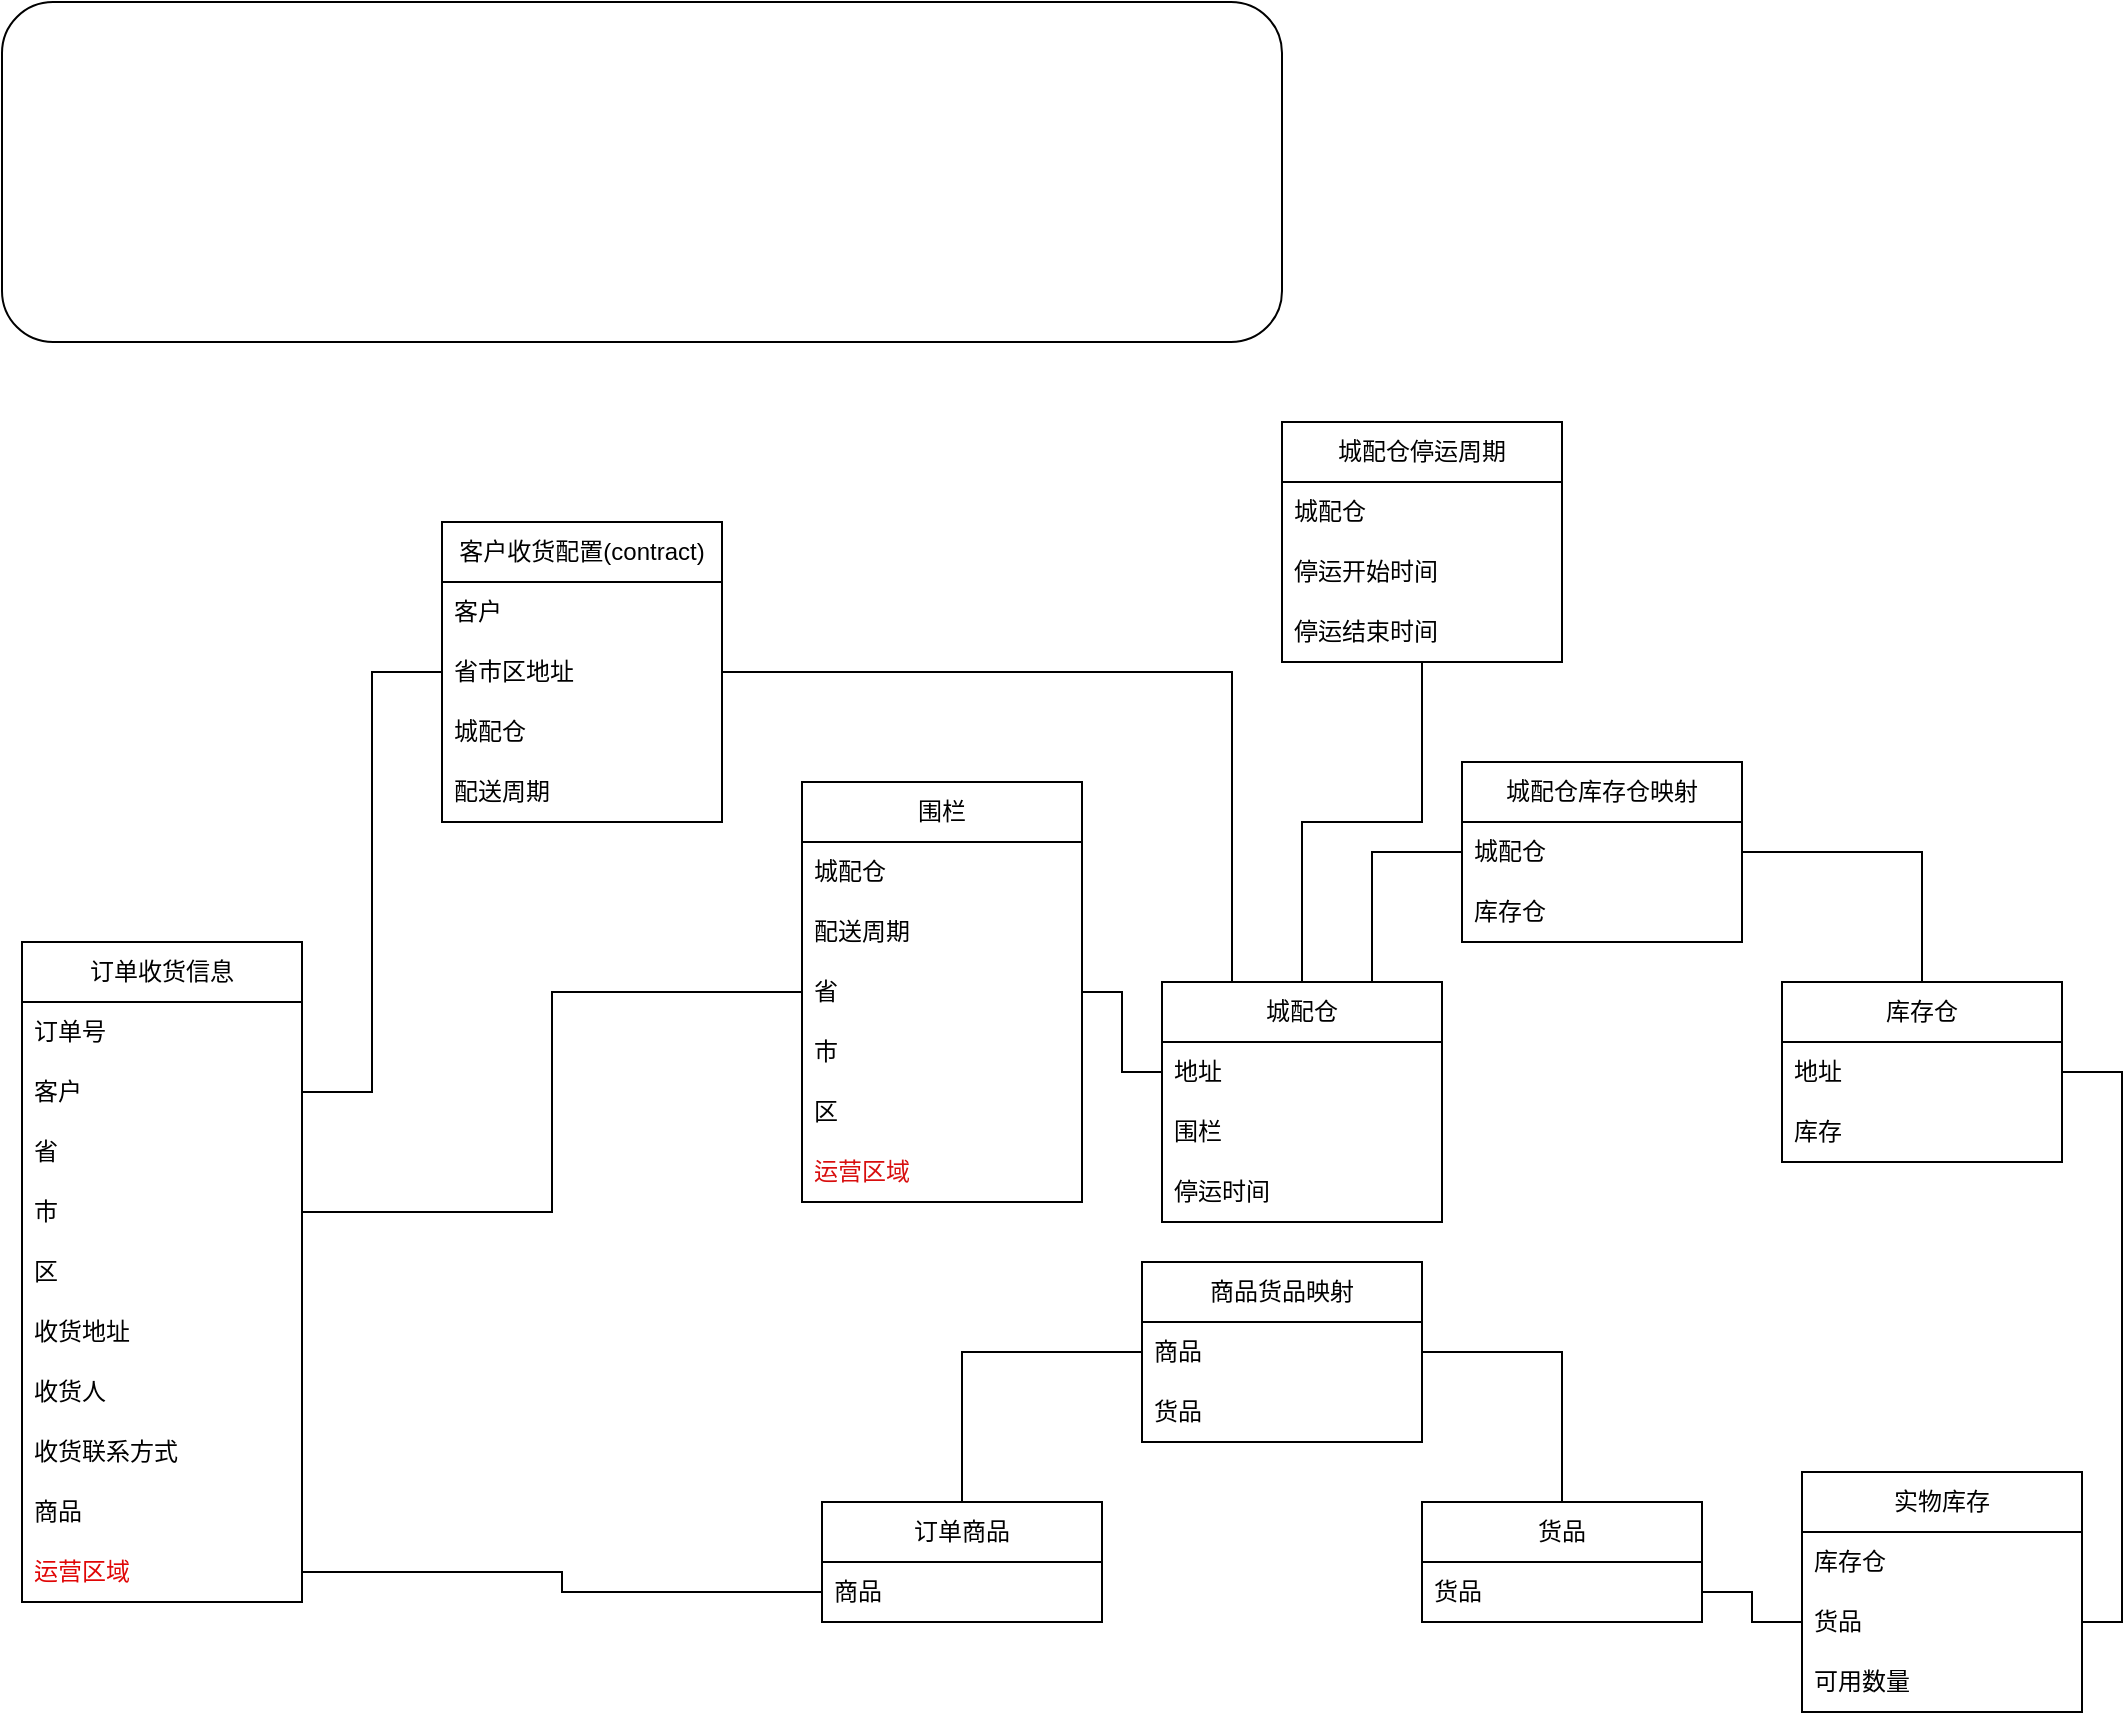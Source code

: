 <mxfile version="20.8.5" type="github">
  <diagram id="zY4P034wEPN2kZs8GRx3" name="第 1 页">
    <mxGraphModel dx="1026" dy="1780" grid="1" gridSize="10" guides="1" tooltips="1" connect="1" arrows="1" fold="1" page="1" pageScale="1" pageWidth="827" pageHeight="1169" math="0" shadow="0">
      <root>
        <mxCell id="0" />
        <mxCell id="1" parent="0" />
        <mxCell id="yz1jvYl0OhVdzaFBh-Qn-1" value="" style="rounded=1;whiteSpace=wrap;html=1;" vertex="1" parent="1">
          <mxGeometry x="80" y="-150" width="640" height="170" as="geometry" />
        </mxCell>
        <mxCell id="yz1jvYl0OhVdzaFBh-Qn-9" value="订单收货信息" style="swimlane;fontStyle=0;childLayout=stackLayout;horizontal=1;startSize=30;horizontalStack=0;resizeParent=1;resizeParentMax=0;resizeLast=0;collapsible=1;marginBottom=0;whiteSpace=wrap;html=1;" vertex="1" parent="1">
          <mxGeometry x="90" y="320" width="140" height="330" as="geometry" />
        </mxCell>
        <mxCell id="yz1jvYl0OhVdzaFBh-Qn-34" value="订单号" style="text;strokeColor=none;fillColor=none;align=left;verticalAlign=middle;spacingLeft=4;spacingRight=4;overflow=hidden;points=[[0,0.5],[1,0.5]];portConstraint=eastwest;rotatable=0;whiteSpace=wrap;html=1;" vertex="1" parent="yz1jvYl0OhVdzaFBh-Qn-9">
          <mxGeometry y="30" width="140" height="30" as="geometry" />
        </mxCell>
        <mxCell id="yz1jvYl0OhVdzaFBh-Qn-80" value="客户" style="text;strokeColor=none;fillColor=none;align=left;verticalAlign=middle;spacingLeft=4;spacingRight=4;overflow=hidden;points=[[0,0.5],[1,0.5]];portConstraint=eastwest;rotatable=0;whiteSpace=wrap;html=1;" vertex="1" parent="yz1jvYl0OhVdzaFBh-Qn-9">
          <mxGeometry y="60" width="140" height="30" as="geometry" />
        </mxCell>
        <mxCell id="yz1jvYl0OhVdzaFBh-Qn-60" value="省" style="text;strokeColor=none;fillColor=none;align=left;verticalAlign=middle;spacingLeft=4;spacingRight=4;overflow=hidden;points=[[0,0.5],[1,0.5]];portConstraint=eastwest;rotatable=0;whiteSpace=wrap;html=1;" vertex="1" parent="yz1jvYl0OhVdzaFBh-Qn-9">
          <mxGeometry y="90" width="140" height="30" as="geometry" />
        </mxCell>
        <mxCell id="yz1jvYl0OhVdzaFBh-Qn-59" value="市" style="text;strokeColor=none;fillColor=none;align=left;verticalAlign=middle;spacingLeft=4;spacingRight=4;overflow=hidden;points=[[0,0.5],[1,0.5]];portConstraint=eastwest;rotatable=0;whiteSpace=wrap;html=1;" vertex="1" parent="yz1jvYl0OhVdzaFBh-Qn-9">
          <mxGeometry y="120" width="140" height="30" as="geometry" />
        </mxCell>
        <mxCell id="yz1jvYl0OhVdzaFBh-Qn-58" value="区" style="text;strokeColor=none;fillColor=none;align=left;verticalAlign=middle;spacingLeft=4;spacingRight=4;overflow=hidden;points=[[0,0.5],[1,0.5]];portConstraint=eastwest;rotatable=0;whiteSpace=wrap;html=1;" vertex="1" parent="yz1jvYl0OhVdzaFBh-Qn-9">
          <mxGeometry y="150" width="140" height="30" as="geometry" />
        </mxCell>
        <mxCell id="yz1jvYl0OhVdzaFBh-Qn-10" value="收货地址" style="text;strokeColor=none;fillColor=none;align=left;verticalAlign=middle;spacingLeft=4;spacingRight=4;overflow=hidden;points=[[0,0.5],[1,0.5]];portConstraint=eastwest;rotatable=0;whiteSpace=wrap;html=1;" vertex="1" parent="yz1jvYl0OhVdzaFBh-Qn-9">
          <mxGeometry y="180" width="140" height="30" as="geometry" />
        </mxCell>
        <mxCell id="yz1jvYl0OhVdzaFBh-Qn-11" value="收货人" style="text;strokeColor=none;fillColor=none;align=left;verticalAlign=middle;spacingLeft=4;spacingRight=4;overflow=hidden;points=[[0,0.5],[1,0.5]];portConstraint=eastwest;rotatable=0;whiteSpace=wrap;html=1;" vertex="1" parent="yz1jvYl0OhVdzaFBh-Qn-9">
          <mxGeometry y="210" width="140" height="30" as="geometry" />
        </mxCell>
        <mxCell id="yz1jvYl0OhVdzaFBh-Qn-12" value="收货联系方式" style="text;strokeColor=none;fillColor=none;align=left;verticalAlign=middle;spacingLeft=4;spacingRight=4;overflow=hidden;points=[[0,0.5],[1,0.5]];portConstraint=eastwest;rotatable=0;whiteSpace=wrap;html=1;" vertex="1" parent="yz1jvYl0OhVdzaFBh-Qn-9">
          <mxGeometry y="240" width="140" height="30" as="geometry" />
        </mxCell>
        <mxCell id="yz1jvYl0OhVdzaFBh-Qn-103" value="商品" style="text;strokeColor=none;fillColor=none;align=left;verticalAlign=middle;spacingLeft=4;spacingRight=4;overflow=hidden;points=[[0,0.5],[1,0.5]];portConstraint=eastwest;rotatable=0;whiteSpace=wrap;html=1;" vertex="1" parent="yz1jvYl0OhVdzaFBh-Qn-9">
          <mxGeometry y="270" width="140" height="30" as="geometry" />
        </mxCell>
        <mxCell id="yz1jvYl0OhVdzaFBh-Qn-71" value="运营区域" style="text;strokeColor=none;fillColor=none;align=left;verticalAlign=middle;spacingLeft=4;spacingRight=4;overflow=hidden;points=[[0,0.5],[1,0.5]];portConstraint=eastwest;rotatable=0;whiteSpace=wrap;html=1;fontColor=#e00606;" vertex="1" parent="yz1jvYl0OhVdzaFBh-Qn-9">
          <mxGeometry y="300" width="140" height="30" as="geometry" />
        </mxCell>
        <mxCell id="yz1jvYl0OhVdzaFBh-Qn-101" style="edgeStyle=orthogonalEdgeStyle;rounded=0;orthogonalLoop=1;jettySize=auto;html=1;exitX=0.5;exitY=0;exitDx=0;exitDy=0;entryX=0.5;entryY=1;entryDx=0;entryDy=0;entryPerimeter=0;endArrow=none;endFill=0;" edge="1" parent="1" source="yz1jvYl0OhVdzaFBh-Qn-13" target="yz1jvYl0OhVdzaFBh-Qn-100">
          <mxGeometry relative="1" as="geometry" />
        </mxCell>
        <mxCell id="yz1jvYl0OhVdzaFBh-Qn-13" value="城配仓" style="swimlane;fontStyle=0;childLayout=stackLayout;horizontal=1;startSize=30;horizontalStack=0;resizeParent=1;resizeParentMax=0;resizeLast=0;collapsible=1;marginBottom=0;whiteSpace=wrap;html=1;" vertex="1" parent="1">
          <mxGeometry x="660" y="340" width="140" height="120" as="geometry" />
        </mxCell>
        <mxCell id="yz1jvYl0OhVdzaFBh-Qn-14" value="地址" style="text;strokeColor=none;fillColor=none;align=left;verticalAlign=middle;spacingLeft=4;spacingRight=4;overflow=hidden;points=[[0,0.5],[1,0.5]];portConstraint=eastwest;rotatable=0;whiteSpace=wrap;html=1;" vertex="1" parent="yz1jvYl0OhVdzaFBh-Qn-13">
          <mxGeometry y="30" width="140" height="30" as="geometry" />
        </mxCell>
        <mxCell id="yz1jvYl0OhVdzaFBh-Qn-15" value="围栏" style="text;strokeColor=none;fillColor=none;align=left;verticalAlign=middle;spacingLeft=4;spacingRight=4;overflow=hidden;points=[[0,0.5],[1,0.5]];portConstraint=eastwest;rotatable=0;whiteSpace=wrap;html=1;" vertex="1" parent="yz1jvYl0OhVdzaFBh-Qn-13">
          <mxGeometry y="60" width="140" height="30" as="geometry" />
        </mxCell>
        <mxCell id="yz1jvYl0OhVdzaFBh-Qn-104" value="停运时间" style="text;strokeColor=none;fillColor=none;align=left;verticalAlign=middle;spacingLeft=4;spacingRight=4;overflow=hidden;points=[[0,0.5],[1,0.5]];portConstraint=eastwest;rotatable=0;whiteSpace=wrap;html=1;" vertex="1" parent="yz1jvYl0OhVdzaFBh-Qn-13">
          <mxGeometry y="90" width="140" height="30" as="geometry" />
        </mxCell>
        <mxCell id="yz1jvYl0OhVdzaFBh-Qn-20" value="库存仓" style="swimlane;fontStyle=0;childLayout=stackLayout;horizontal=1;startSize=30;horizontalStack=0;resizeParent=1;resizeParentMax=0;resizeLast=0;collapsible=1;marginBottom=0;whiteSpace=wrap;html=1;" vertex="1" parent="1">
          <mxGeometry x="970" y="340" width="140" height="90" as="geometry" />
        </mxCell>
        <mxCell id="yz1jvYl0OhVdzaFBh-Qn-21" value="地址" style="text;strokeColor=none;fillColor=none;align=left;verticalAlign=middle;spacingLeft=4;spacingRight=4;overflow=hidden;points=[[0,0.5],[1,0.5]];portConstraint=eastwest;rotatable=0;whiteSpace=wrap;html=1;" vertex="1" parent="yz1jvYl0OhVdzaFBh-Qn-20">
          <mxGeometry y="30" width="140" height="30" as="geometry" />
        </mxCell>
        <mxCell id="yz1jvYl0OhVdzaFBh-Qn-39" value="库存" style="text;strokeColor=none;fillColor=none;align=left;verticalAlign=middle;spacingLeft=4;spacingRight=4;overflow=hidden;points=[[0,0.5],[1,0.5]];portConstraint=eastwest;rotatable=0;whiteSpace=wrap;html=1;" vertex="1" parent="yz1jvYl0OhVdzaFBh-Qn-20">
          <mxGeometry y="60" width="140" height="30" as="geometry" />
        </mxCell>
        <mxCell id="yz1jvYl0OhVdzaFBh-Qn-52" style="edgeStyle=orthogonalEdgeStyle;rounded=0;orthogonalLoop=1;jettySize=auto;html=1;exitX=0.5;exitY=0;exitDx=0;exitDy=0;endArrow=none;endFill=0;" edge="1" parent="1" source="yz1jvYl0OhVdzaFBh-Qn-24" target="yz1jvYl0OhVdzaFBh-Qn-36">
          <mxGeometry relative="1" as="geometry" />
        </mxCell>
        <mxCell id="yz1jvYl0OhVdzaFBh-Qn-24" value="订单商品" style="swimlane;fontStyle=0;childLayout=stackLayout;horizontal=1;startSize=30;horizontalStack=0;resizeParent=1;resizeParentMax=0;resizeLast=0;collapsible=1;marginBottom=0;whiteSpace=wrap;html=1;" vertex="1" parent="1">
          <mxGeometry x="490" y="600" width="140" height="60" as="geometry" />
        </mxCell>
        <mxCell id="yz1jvYl0OhVdzaFBh-Qn-26" value="商品" style="text;strokeColor=none;fillColor=none;align=left;verticalAlign=middle;spacingLeft=4;spacingRight=4;overflow=hidden;points=[[0,0.5],[1,0.5]];portConstraint=eastwest;rotatable=0;whiteSpace=wrap;html=1;" vertex="1" parent="yz1jvYl0OhVdzaFBh-Qn-24">
          <mxGeometry y="30" width="140" height="30" as="geometry" />
        </mxCell>
        <mxCell id="yz1jvYl0OhVdzaFBh-Qn-35" value="商品货品映射" style="swimlane;fontStyle=0;childLayout=stackLayout;horizontal=1;startSize=30;horizontalStack=0;resizeParent=1;resizeParentMax=0;resizeLast=0;collapsible=1;marginBottom=0;whiteSpace=wrap;html=1;" vertex="1" parent="1">
          <mxGeometry x="650" y="480" width="140" height="90" as="geometry" />
        </mxCell>
        <mxCell id="yz1jvYl0OhVdzaFBh-Qn-36" value="商品" style="text;strokeColor=none;fillColor=none;align=left;verticalAlign=middle;spacingLeft=4;spacingRight=4;overflow=hidden;points=[[0,0.5],[1,0.5]];portConstraint=eastwest;rotatable=0;whiteSpace=wrap;html=1;" vertex="1" parent="yz1jvYl0OhVdzaFBh-Qn-35">
          <mxGeometry y="30" width="140" height="30" as="geometry" />
        </mxCell>
        <mxCell id="yz1jvYl0OhVdzaFBh-Qn-37" value="货品" style="text;strokeColor=none;fillColor=none;align=left;verticalAlign=middle;spacingLeft=4;spacingRight=4;overflow=hidden;points=[[0,0.5],[1,0.5]];portConstraint=eastwest;rotatable=0;whiteSpace=wrap;html=1;" vertex="1" parent="yz1jvYl0OhVdzaFBh-Qn-35">
          <mxGeometry y="60" width="140" height="30" as="geometry" />
        </mxCell>
        <mxCell id="yz1jvYl0OhVdzaFBh-Qn-40" value="实物库存" style="swimlane;fontStyle=0;childLayout=stackLayout;horizontal=1;startSize=30;horizontalStack=0;resizeParent=1;resizeParentMax=0;resizeLast=0;collapsible=1;marginBottom=0;whiteSpace=wrap;html=1;" vertex="1" parent="1">
          <mxGeometry x="980" y="585" width="140" height="120" as="geometry" />
        </mxCell>
        <mxCell id="yz1jvYl0OhVdzaFBh-Qn-41" value="库存仓" style="text;strokeColor=none;fillColor=none;align=left;verticalAlign=middle;spacingLeft=4;spacingRight=4;overflow=hidden;points=[[0,0.5],[1,0.5]];portConstraint=eastwest;rotatable=0;whiteSpace=wrap;html=1;" vertex="1" parent="yz1jvYl0OhVdzaFBh-Qn-40">
          <mxGeometry y="30" width="140" height="30" as="geometry" />
        </mxCell>
        <mxCell id="yz1jvYl0OhVdzaFBh-Qn-42" value="货品" style="text;strokeColor=none;fillColor=none;align=left;verticalAlign=middle;spacingLeft=4;spacingRight=4;overflow=hidden;points=[[0,0.5],[1,0.5]];portConstraint=eastwest;rotatable=0;whiteSpace=wrap;html=1;" vertex="1" parent="yz1jvYl0OhVdzaFBh-Qn-40">
          <mxGeometry y="60" width="140" height="30" as="geometry" />
        </mxCell>
        <mxCell id="yz1jvYl0OhVdzaFBh-Qn-43" value="可用数量" style="text;strokeColor=none;fillColor=none;align=left;verticalAlign=middle;spacingLeft=4;spacingRight=4;overflow=hidden;points=[[0,0.5],[1,0.5]];portConstraint=eastwest;rotatable=0;whiteSpace=wrap;html=1;" vertex="1" parent="yz1jvYl0OhVdzaFBh-Qn-40">
          <mxGeometry y="90" width="140" height="30" as="geometry" />
        </mxCell>
        <mxCell id="yz1jvYl0OhVdzaFBh-Qn-44" value="城配仓库存仓映射" style="swimlane;fontStyle=0;childLayout=stackLayout;horizontal=1;startSize=30;horizontalStack=0;resizeParent=1;resizeParentMax=0;resizeLast=0;collapsible=1;marginBottom=0;whiteSpace=wrap;html=1;" vertex="1" parent="1">
          <mxGeometry x="810" y="230" width="140" height="90" as="geometry" />
        </mxCell>
        <mxCell id="yz1jvYl0OhVdzaFBh-Qn-45" value="城配仓" style="text;strokeColor=none;fillColor=none;align=left;verticalAlign=middle;spacingLeft=4;spacingRight=4;overflow=hidden;points=[[0,0.5],[1,0.5]];portConstraint=eastwest;rotatable=0;whiteSpace=wrap;html=1;" vertex="1" parent="yz1jvYl0OhVdzaFBh-Qn-44">
          <mxGeometry y="30" width="140" height="30" as="geometry" />
        </mxCell>
        <mxCell id="yz1jvYl0OhVdzaFBh-Qn-46" value="库存仓" style="text;strokeColor=none;fillColor=none;align=left;verticalAlign=middle;spacingLeft=4;spacingRight=4;overflow=hidden;points=[[0,0.5],[1,0.5]];portConstraint=eastwest;rotatable=0;whiteSpace=wrap;html=1;" vertex="1" parent="yz1jvYl0OhVdzaFBh-Qn-44">
          <mxGeometry y="60" width="140" height="30" as="geometry" />
        </mxCell>
        <mxCell id="yz1jvYl0OhVdzaFBh-Qn-49" style="edgeStyle=orthogonalEdgeStyle;rounded=0;orthogonalLoop=1;jettySize=auto;html=1;exitX=0.75;exitY=0;exitDx=0;exitDy=0;endArrow=none;endFill=0;" edge="1" parent="1" source="yz1jvYl0OhVdzaFBh-Qn-13" target="yz1jvYl0OhVdzaFBh-Qn-45">
          <mxGeometry relative="1" as="geometry" />
        </mxCell>
        <mxCell id="yz1jvYl0OhVdzaFBh-Qn-50" style="edgeStyle=orthogonalEdgeStyle;rounded=0;orthogonalLoop=1;jettySize=auto;html=1;exitX=1;exitY=0.5;exitDx=0;exitDy=0;entryX=0.5;entryY=0;entryDx=0;entryDy=0;endArrow=none;endFill=0;" edge="1" parent="1" source="yz1jvYl0OhVdzaFBh-Qn-45" target="yz1jvYl0OhVdzaFBh-Qn-20">
          <mxGeometry relative="1" as="geometry" />
        </mxCell>
        <mxCell id="yz1jvYl0OhVdzaFBh-Qn-53" style="edgeStyle=orthogonalEdgeStyle;rounded=0;orthogonalLoop=1;jettySize=auto;html=1;exitX=1;exitY=0.5;exitDx=0;exitDy=0;endArrow=none;endFill=0;" edge="1" parent="1" source="yz1jvYl0OhVdzaFBh-Qn-36" target="yz1jvYl0OhVdzaFBh-Qn-73">
          <mxGeometry relative="1" as="geometry" />
        </mxCell>
        <mxCell id="yz1jvYl0OhVdzaFBh-Qn-54" value="围栏" style="swimlane;fontStyle=0;childLayout=stackLayout;horizontal=1;startSize=30;horizontalStack=0;resizeParent=1;resizeParentMax=0;resizeLast=0;collapsible=1;marginBottom=0;whiteSpace=wrap;html=1;" vertex="1" parent="1">
          <mxGeometry x="480" y="240" width="140" height="210" as="geometry" />
        </mxCell>
        <mxCell id="yz1jvYl0OhVdzaFBh-Qn-55" value="城配仓" style="text;strokeColor=none;fillColor=none;align=left;verticalAlign=middle;spacingLeft=4;spacingRight=4;overflow=hidden;points=[[0,0.5],[1,0.5]];portConstraint=eastwest;rotatable=0;whiteSpace=wrap;html=1;" vertex="1" parent="yz1jvYl0OhVdzaFBh-Qn-54">
          <mxGeometry y="30" width="140" height="30" as="geometry" />
        </mxCell>
        <mxCell id="yz1jvYl0OhVdzaFBh-Qn-56" value="配送周期" style="text;strokeColor=none;fillColor=none;align=left;verticalAlign=middle;spacingLeft=4;spacingRight=4;overflow=hidden;points=[[0,0.5],[1,0.5]];portConstraint=eastwest;rotatable=0;whiteSpace=wrap;html=1;" vertex="1" parent="yz1jvYl0OhVdzaFBh-Qn-54">
          <mxGeometry y="60" width="140" height="30" as="geometry" />
        </mxCell>
        <mxCell id="yz1jvYl0OhVdzaFBh-Qn-57" value="省" style="text;strokeColor=none;fillColor=none;align=left;verticalAlign=middle;spacingLeft=4;spacingRight=4;overflow=hidden;points=[[0,0.5],[1,0.5]];portConstraint=eastwest;rotatable=0;whiteSpace=wrap;html=1;" vertex="1" parent="yz1jvYl0OhVdzaFBh-Qn-54">
          <mxGeometry y="90" width="140" height="30" as="geometry" />
        </mxCell>
        <mxCell id="yz1jvYl0OhVdzaFBh-Qn-66" value="市" style="text;strokeColor=none;fillColor=none;align=left;verticalAlign=middle;spacingLeft=4;spacingRight=4;overflow=hidden;points=[[0,0.5],[1,0.5]];portConstraint=eastwest;rotatable=0;whiteSpace=wrap;html=1;" vertex="1" parent="yz1jvYl0OhVdzaFBh-Qn-54">
          <mxGeometry y="120" width="140" height="30" as="geometry" />
        </mxCell>
        <mxCell id="yz1jvYl0OhVdzaFBh-Qn-102" value="区" style="text;strokeColor=none;fillColor=none;align=left;verticalAlign=middle;spacingLeft=4;spacingRight=4;overflow=hidden;points=[[0,0.5],[1,0.5]];portConstraint=eastwest;rotatable=0;whiteSpace=wrap;html=1;" vertex="1" parent="yz1jvYl0OhVdzaFBh-Qn-54">
          <mxGeometry y="150" width="140" height="30" as="geometry" />
        </mxCell>
        <mxCell id="yz1jvYl0OhVdzaFBh-Qn-67" value="运营区域" style="text;strokeColor=none;fillColor=none;align=left;verticalAlign=middle;spacingLeft=4;spacingRight=4;overflow=hidden;points=[[0,0.5],[1,0.5]];portConstraint=eastwest;rotatable=0;whiteSpace=wrap;html=1;fontColor=#d80e0e;" vertex="1" parent="yz1jvYl0OhVdzaFBh-Qn-54">
          <mxGeometry y="180" width="140" height="30" as="geometry" />
        </mxCell>
        <mxCell id="yz1jvYl0OhVdzaFBh-Qn-68" style="edgeStyle=orthogonalEdgeStyle;rounded=0;orthogonalLoop=1;jettySize=auto;html=1;exitX=1;exitY=0.5;exitDx=0;exitDy=0;entryX=0;entryY=0.5;entryDx=0;entryDy=0;endArrow=none;endFill=0;" edge="1" parent="1" source="yz1jvYl0OhVdzaFBh-Qn-59" target="yz1jvYl0OhVdzaFBh-Qn-54">
          <mxGeometry relative="1" as="geometry" />
        </mxCell>
        <mxCell id="yz1jvYl0OhVdzaFBh-Qn-69" style="edgeStyle=orthogonalEdgeStyle;rounded=0;orthogonalLoop=1;jettySize=auto;html=1;exitX=1;exitY=0.5;exitDx=0;exitDy=0;entryX=0;entryY=0.5;entryDx=0;entryDy=0;endArrow=none;endFill=0;" edge="1" parent="1" source="yz1jvYl0OhVdzaFBh-Qn-57" target="yz1jvYl0OhVdzaFBh-Qn-14">
          <mxGeometry relative="1" as="geometry" />
        </mxCell>
        <mxCell id="yz1jvYl0OhVdzaFBh-Qn-70" style="edgeStyle=orthogonalEdgeStyle;rounded=0;orthogonalLoop=1;jettySize=auto;html=1;exitX=1;exitY=0.5;exitDx=0;exitDy=0;entryX=1;entryY=0.5;entryDx=0;entryDy=0;endArrow=none;endFill=0;" edge="1" parent="1" source="yz1jvYl0OhVdzaFBh-Qn-21" target="yz1jvYl0OhVdzaFBh-Qn-42">
          <mxGeometry relative="1" as="geometry" />
        </mxCell>
        <mxCell id="yz1jvYl0OhVdzaFBh-Qn-72" style="edgeStyle=orthogonalEdgeStyle;rounded=0;orthogonalLoop=1;jettySize=auto;html=1;exitX=1;exitY=0.5;exitDx=0;exitDy=0;endArrow=none;endFill=0;" edge="1" parent="1" source="yz1jvYl0OhVdzaFBh-Qn-71" target="yz1jvYl0OhVdzaFBh-Qn-26">
          <mxGeometry relative="1" as="geometry" />
        </mxCell>
        <mxCell id="yz1jvYl0OhVdzaFBh-Qn-73" value="货品" style="swimlane;fontStyle=0;childLayout=stackLayout;horizontal=1;startSize=30;horizontalStack=0;resizeParent=1;resizeParentMax=0;resizeLast=0;collapsible=1;marginBottom=0;whiteSpace=wrap;html=1;" vertex="1" parent="1">
          <mxGeometry x="790" y="600" width="140" height="60" as="geometry" />
        </mxCell>
        <mxCell id="yz1jvYl0OhVdzaFBh-Qn-74" value="货品" style="text;strokeColor=none;fillColor=none;align=left;verticalAlign=middle;spacingLeft=4;spacingRight=4;overflow=hidden;points=[[0,0.5],[1,0.5]];portConstraint=eastwest;rotatable=0;whiteSpace=wrap;html=1;" vertex="1" parent="yz1jvYl0OhVdzaFBh-Qn-73">
          <mxGeometry y="30" width="140" height="30" as="geometry" />
        </mxCell>
        <mxCell id="yz1jvYl0OhVdzaFBh-Qn-77" style="edgeStyle=orthogonalEdgeStyle;rounded=0;orthogonalLoop=1;jettySize=auto;html=1;exitX=1;exitY=0.5;exitDx=0;exitDy=0;endArrow=none;endFill=0;" edge="1" parent="1" source="yz1jvYl0OhVdzaFBh-Qn-74" target="yz1jvYl0OhVdzaFBh-Qn-42">
          <mxGeometry relative="1" as="geometry" />
        </mxCell>
        <mxCell id="yz1jvYl0OhVdzaFBh-Qn-78" value="" style="edgeStyle=orthogonalEdgeStyle;rounded=0;orthogonalLoop=1;jettySize=auto;html=1;endArrow=none;endFill=0;" edge="1" parent="1" source="yz1jvYl0OhVdzaFBh-Qn-71" target="yz1jvYl0OhVdzaFBh-Qn-26">
          <mxGeometry relative="1" as="geometry" />
        </mxCell>
        <mxCell id="yz1jvYl0OhVdzaFBh-Qn-81" value="客户收货配置(contract)" style="swimlane;fontStyle=0;childLayout=stackLayout;horizontal=1;startSize=30;horizontalStack=0;resizeParent=1;resizeParentMax=0;resizeLast=0;collapsible=1;marginBottom=0;whiteSpace=wrap;html=1;" vertex="1" parent="1">
          <mxGeometry x="300" y="110" width="140" height="150" as="geometry" />
        </mxCell>
        <mxCell id="yz1jvYl0OhVdzaFBh-Qn-93" value="客户" style="text;strokeColor=none;fillColor=none;align=left;verticalAlign=middle;spacingLeft=4;spacingRight=4;overflow=hidden;points=[[0,0.5],[1,0.5]];portConstraint=eastwest;rotatable=0;whiteSpace=wrap;html=1;" vertex="1" parent="yz1jvYl0OhVdzaFBh-Qn-81">
          <mxGeometry y="30" width="140" height="30" as="geometry" />
        </mxCell>
        <mxCell id="yz1jvYl0OhVdzaFBh-Qn-95" value="省市区地址" style="text;strokeColor=none;fillColor=none;align=left;verticalAlign=middle;spacingLeft=4;spacingRight=4;overflow=hidden;points=[[0,0.5],[1,0.5]];portConstraint=eastwest;rotatable=0;whiteSpace=wrap;html=1;" vertex="1" parent="yz1jvYl0OhVdzaFBh-Qn-81">
          <mxGeometry y="60" width="140" height="30" as="geometry" />
        </mxCell>
        <mxCell id="yz1jvYl0OhVdzaFBh-Qn-92" value="城配仓" style="text;strokeColor=none;fillColor=none;align=left;verticalAlign=middle;spacingLeft=4;spacingRight=4;overflow=hidden;points=[[0,0.5],[1,0.5]];portConstraint=eastwest;rotatable=0;whiteSpace=wrap;html=1;" vertex="1" parent="yz1jvYl0OhVdzaFBh-Qn-81">
          <mxGeometry y="90" width="140" height="30" as="geometry" />
        </mxCell>
        <mxCell id="yz1jvYl0OhVdzaFBh-Qn-83" value="配送周期" style="text;strokeColor=none;fillColor=none;align=left;verticalAlign=middle;spacingLeft=4;spacingRight=4;overflow=hidden;points=[[0,0.5],[1,0.5]];portConstraint=eastwest;rotatable=0;whiteSpace=wrap;html=1;" vertex="1" parent="yz1jvYl0OhVdzaFBh-Qn-81">
          <mxGeometry y="120" width="140" height="30" as="geometry" />
        </mxCell>
        <mxCell id="yz1jvYl0OhVdzaFBh-Qn-91" style="edgeStyle=orthogonalEdgeStyle;rounded=0;orthogonalLoop=1;jettySize=auto;html=1;exitX=1;exitY=0.5;exitDx=0;exitDy=0;entryX=0;entryY=0.5;entryDx=0;entryDy=0;endArrow=none;endFill=0;" edge="1" parent="1" source="yz1jvYl0OhVdzaFBh-Qn-80" target="yz1jvYl0OhVdzaFBh-Qn-81">
          <mxGeometry relative="1" as="geometry" />
        </mxCell>
        <mxCell id="yz1jvYl0OhVdzaFBh-Qn-96" style="edgeStyle=orthogonalEdgeStyle;rounded=0;orthogonalLoop=1;jettySize=auto;html=1;exitX=1;exitY=0.5;exitDx=0;exitDy=0;entryX=0.25;entryY=0;entryDx=0;entryDy=0;endArrow=none;endFill=0;" edge="1" parent="1" source="yz1jvYl0OhVdzaFBh-Qn-95" target="yz1jvYl0OhVdzaFBh-Qn-13">
          <mxGeometry relative="1" as="geometry" />
        </mxCell>
        <mxCell id="yz1jvYl0OhVdzaFBh-Qn-97" value="城配仓停运周期" style="swimlane;fontStyle=0;childLayout=stackLayout;horizontal=1;startSize=30;horizontalStack=0;resizeParent=1;resizeParentMax=0;resizeLast=0;collapsible=1;marginBottom=0;whiteSpace=wrap;html=1;" vertex="1" parent="1">
          <mxGeometry x="720" y="60" width="140" height="120" as="geometry" />
        </mxCell>
        <mxCell id="yz1jvYl0OhVdzaFBh-Qn-98" value="城配仓" style="text;strokeColor=none;fillColor=none;align=left;verticalAlign=middle;spacingLeft=4;spacingRight=4;overflow=hidden;points=[[0,0.5],[1,0.5]];portConstraint=eastwest;rotatable=0;whiteSpace=wrap;html=1;" vertex="1" parent="yz1jvYl0OhVdzaFBh-Qn-97">
          <mxGeometry y="30" width="140" height="30" as="geometry" />
        </mxCell>
        <mxCell id="yz1jvYl0OhVdzaFBh-Qn-99" value="停运开始时间" style="text;strokeColor=none;fillColor=none;align=left;verticalAlign=middle;spacingLeft=4;spacingRight=4;overflow=hidden;points=[[0,0.5],[1,0.5]];portConstraint=eastwest;rotatable=0;whiteSpace=wrap;html=1;" vertex="1" parent="yz1jvYl0OhVdzaFBh-Qn-97">
          <mxGeometry y="60" width="140" height="30" as="geometry" />
        </mxCell>
        <mxCell id="yz1jvYl0OhVdzaFBh-Qn-100" value="停运结束时间" style="text;strokeColor=none;fillColor=none;align=left;verticalAlign=middle;spacingLeft=4;spacingRight=4;overflow=hidden;points=[[0,0.5],[1,0.5]];portConstraint=eastwest;rotatable=0;whiteSpace=wrap;html=1;" vertex="1" parent="yz1jvYl0OhVdzaFBh-Qn-97">
          <mxGeometry y="90" width="140" height="30" as="geometry" />
        </mxCell>
      </root>
    </mxGraphModel>
  </diagram>
</mxfile>
